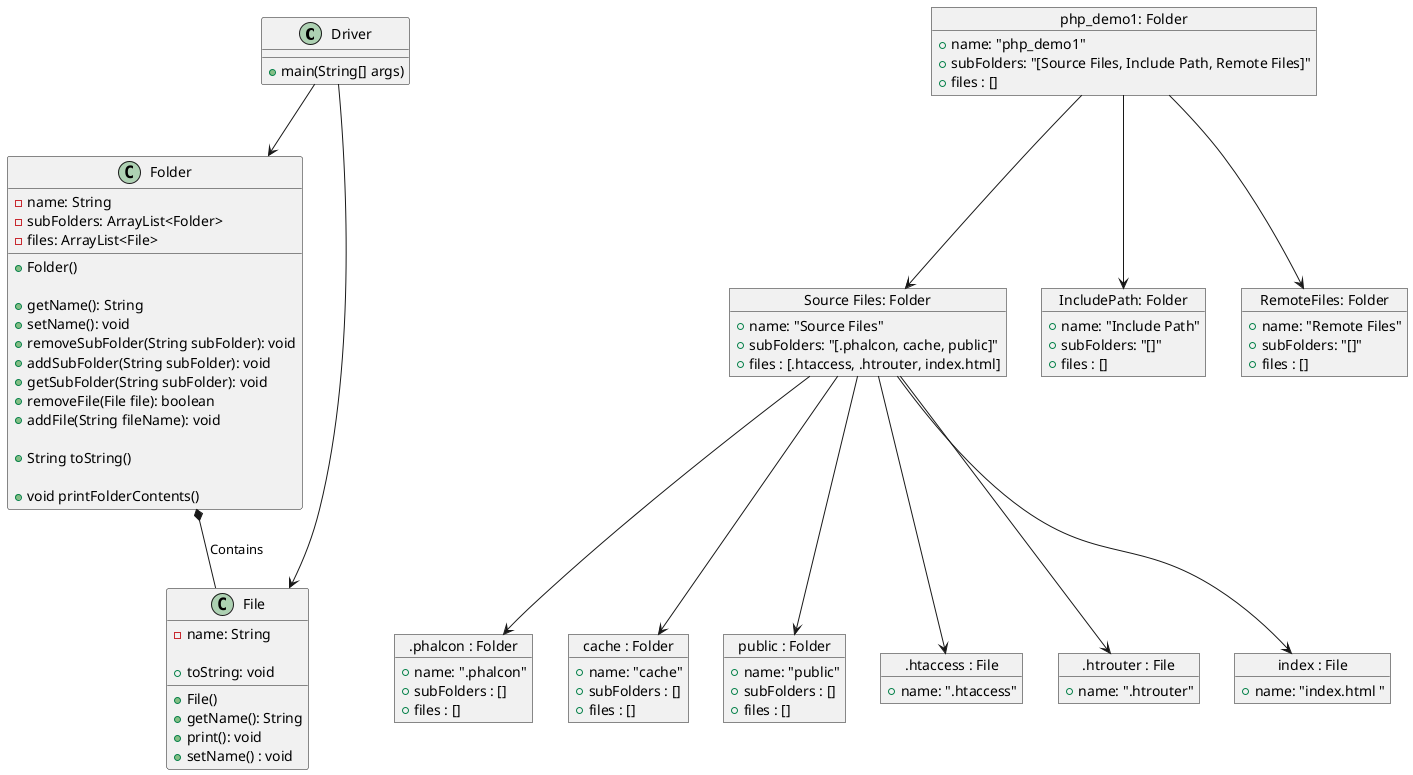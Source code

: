 @startuml
'https://plantuml.com/object-diagram


Driver --> Folder
Driver --> File
Folder *-- File : Contains
class Driver {
+ main(String[] args)
}


class Folder{
- name: String
- subFolders: ArrayList<Folder>
- files: ArrayList<File>


+Folder()

+  getName(): String
+ setName(): void


+ removeSubFolder(String subFolder): void
+addSubFolder(String subFolder): void
+getSubFolder(String subFolder): void
+ removeFile(File file): boolean
+ addFile(String fileName): void

+ String toString()

+void printFolderContents()
}
class File {
    - name: String

    + File()
    + getName(): String
    + print(): void
    + setName() : void
    + toString: void
}


object "php_demo1: Folder" as php_demo1{
+ name: "php_demo1"
+ subFolders: "[Source Files, Include Path, Remote Files]"
+ files : []

}
object "Source Files: Folder" as SourceFiles{
+ name: "Source Files"
+ subFolders: "[.phalcon, cache, public]"
+ files : [.htaccess, .htrouter, index.html]
}

object "IncludePath: Folder" as IncludePath{
+ name: "Include Path"
+ subFolders: "[]"
+ files : []
}

object "RemoteFiles: Folder" as RemoteFiles{
+ name: "Remote Files"
+ subFolders: "[]"
+ files : []
}



object ".phalcon : Folder" as .phalcon{
+name: ".phalcon"
+subFolders : []
+files : []
}

object "cache : Folder" as cache{
+name: "cache"
+subFolders : []
+files : []
}


object "public : Folder" as public{
+name: "public"
+subFolders : []
+files : []
}

object ".htaccess : File" as .htaccess{
+name: ".htaccess"

}

object ".htrouter : File" as .htrouter{
+name: ".htrouter"

}

object "index : File" as index{
+name: "index.html "

}


php_demo1 --> SourceFiles

php_demo1 --> IncludePath
php_demo1 --> RemoteFiles


SourceFiles --> .phalcon
SourceFiles --> cache
SourceFiles --> public
SourceFiles --> .htaccess
SourceFiles --> .htrouter
SourceFiles --> index







@enduml
